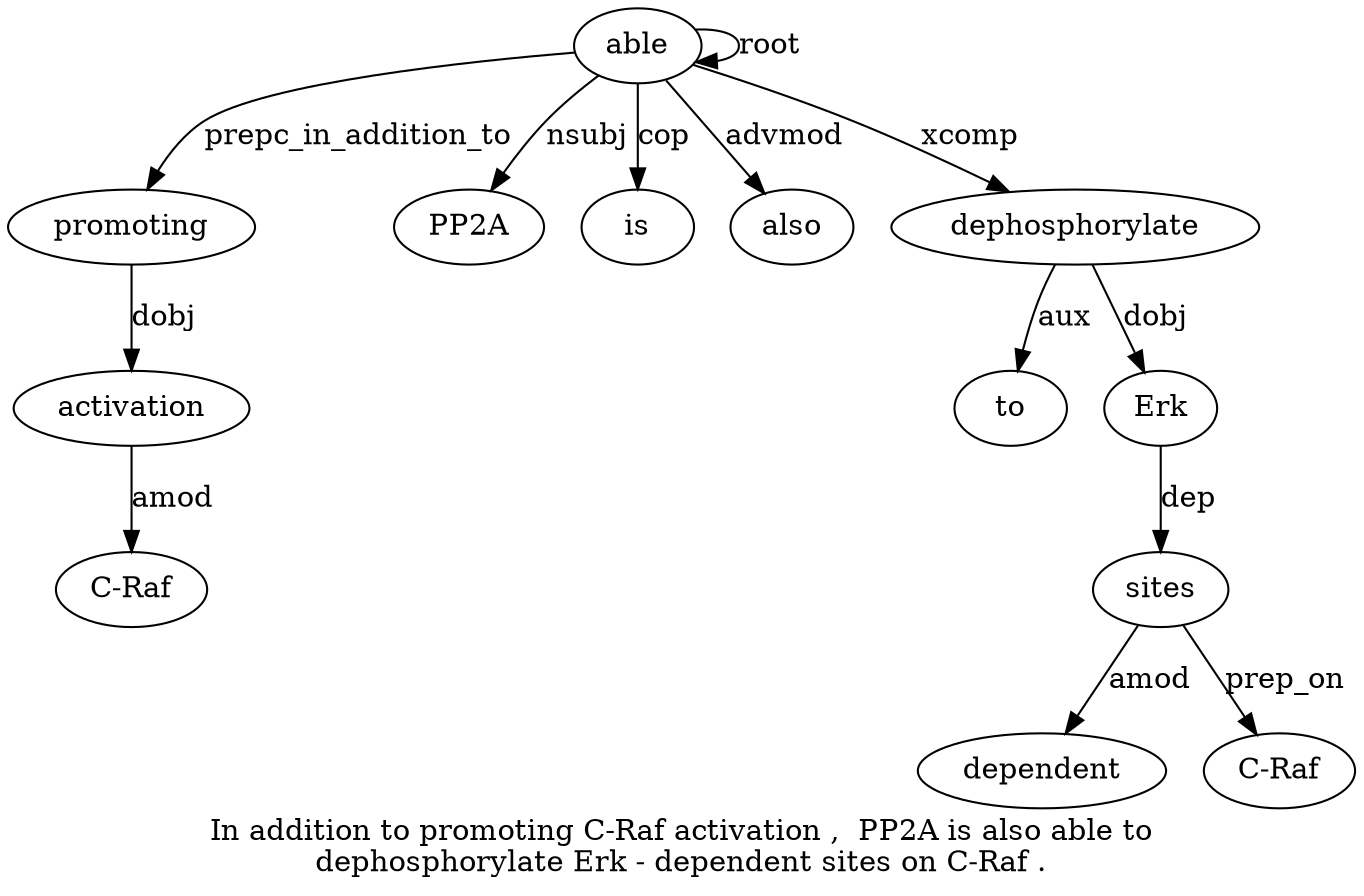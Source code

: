 digraph "In addition to promoting C-Raf activation ,  PP2A is also able to dephosphorylate Erk - dependent sites on C-Raf ." {
label="In addition to promoting C-Raf activation ,  PP2A is also able to
dephosphorylate Erk - dependent sites on C-Raf .";
able11 [style=filled, fillcolor=white, label=able];
promoting4 [style=filled, fillcolor=white, label=promoting];
able11 -> promoting4  [label=prepc_in_addition_to];
activation6 [style=filled, fillcolor=white, label=activation];
"C-Raf5" [style=filled, fillcolor=white, label="C-Raf"];
activation6 -> "C-Raf5"  [label=amod];
promoting4 -> activation6  [label=dobj];
PP2A8 [style=filled, fillcolor=white, label=PP2A];
able11 -> PP2A8  [label=nsubj];
is9 [style=filled, fillcolor=white, label=is];
able11 -> is9  [label=cop];
also10 [style=filled, fillcolor=white, label=also];
able11 -> also10  [label=advmod];
able11 -> able11  [label=root];
dephosphorylate13 [style=filled, fillcolor=white, label=dephosphorylate];
to12 [style=filled, fillcolor=white, label=to];
dephosphorylate13 -> to12  [label=aux];
able11 -> dephosphorylate13  [label=xcomp];
Erk14 [style=filled, fillcolor=white, label=Erk];
dephosphorylate13 -> Erk14  [label=dobj];
sites17 [style=filled, fillcolor=white, label=sites];
dependent16 [style=filled, fillcolor=white, label=dependent];
sites17 -> dependent16  [label=amod];
Erk14 -> sites17  [label=dep];
"C-Raf19" [style=filled, fillcolor=white, label="C-Raf"];
sites17 -> "C-Raf19"  [label=prep_on];
}
